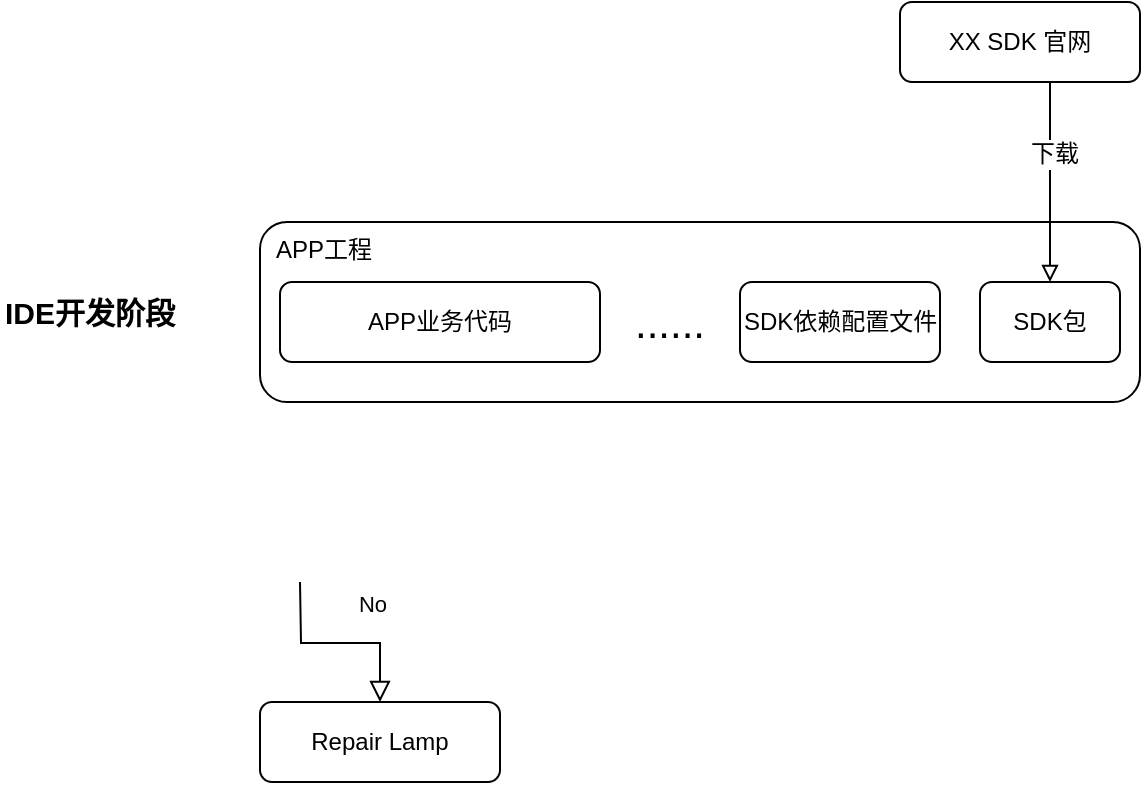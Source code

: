 <mxfile version="13.0.9" type="github">
  <diagram id="C5RBs43oDa-KdzZeNtuy" name="Page-1">
    <mxGraphModel dx="1422" dy="794" grid="1" gridSize="10" guides="1" tooltips="1" connect="1" arrows="1" fold="1" page="1" pageScale="1" pageWidth="827" pageHeight="1169" math="0" shadow="0">
      <root>
        <mxCell id="WIyWlLk6GJQsqaUBKTNV-0" />
        <mxCell id="WIyWlLk6GJQsqaUBKTNV-1" parent="WIyWlLk6GJQsqaUBKTNV-0" />
        <mxCell id="WIyWlLk6GJQsqaUBKTNV-3" value="&amp;nbsp; APP工程" style="rounded=1;whiteSpace=wrap;html=1;fontSize=12;glass=0;strokeWidth=1;shadow=0;align=left;verticalAlign=top;" parent="WIyWlLk6GJQsqaUBKTNV-1" vertex="1">
          <mxGeometry x="200" y="190" width="440" height="90" as="geometry" />
        </mxCell>
        <mxCell id="WIyWlLk6GJQsqaUBKTNV-8" value="No" style="rounded=0;html=1;jettySize=auto;orthogonalLoop=1;fontSize=11;endArrow=block;endFill=0;endSize=8;strokeWidth=1;shadow=0;labelBackgroundColor=none;edgeStyle=orthogonalEdgeStyle;" parent="WIyWlLk6GJQsqaUBKTNV-1" target="WIyWlLk6GJQsqaUBKTNV-11" edge="1">
          <mxGeometry x="0.333" y="20" relative="1" as="geometry">
            <mxPoint as="offset" />
            <mxPoint x="220" y="370" as="sourcePoint" />
          </mxGeometry>
        </mxCell>
        <mxCell id="WIyWlLk6GJQsqaUBKTNV-11" value="Repair Lamp" style="rounded=1;whiteSpace=wrap;html=1;fontSize=12;glass=0;strokeWidth=1;shadow=0;" parent="WIyWlLk6GJQsqaUBKTNV-1" vertex="1">
          <mxGeometry x="200" y="430" width="120" height="40" as="geometry" />
        </mxCell>
        <mxCell id="BQ5K8KIelSez1FVN6mCY-11" style="edgeStyle=orthogonalEdgeStyle;rounded=0;orthogonalLoop=1;jettySize=auto;html=1;exitX=0.5;exitY=1;exitDx=0;exitDy=0;endArrow=block;endFill=0;fontSize=15;" edge="1" parent="WIyWlLk6GJQsqaUBKTNV-1" source="BQ5K8KIelSez1FVN6mCY-0" target="BQ5K8KIelSez1FVN6mCY-9">
          <mxGeometry relative="1" as="geometry">
            <Array as="points">
              <mxPoint x="595" y="120" />
            </Array>
          </mxGeometry>
        </mxCell>
        <mxCell id="BQ5K8KIelSez1FVN6mCY-12" value="下载" style="edgeLabel;html=1;align=center;verticalAlign=middle;resizable=0;points=[];fontSize=12;" vertex="1" connectable="0" parent="BQ5K8KIelSez1FVN6mCY-11">
          <mxGeometry x="-0.113" y="2" relative="1" as="geometry">
            <mxPoint as="offset" />
          </mxGeometry>
        </mxCell>
        <mxCell id="BQ5K8KIelSez1FVN6mCY-0" value="XX SDK 官网" style="rounded=1;whiteSpace=wrap;html=1;fontSize=12;glass=0;strokeWidth=1;shadow=0;" vertex="1" parent="WIyWlLk6GJQsqaUBKTNV-1">
          <mxGeometry x="520" y="80" width="120" height="40" as="geometry" />
        </mxCell>
        <mxCell id="BQ5K8KIelSez1FVN6mCY-3" value="&lt;font style=&quot;font-size: 15px&quot;&gt;&lt;b&gt;IDE开发阶段&lt;/b&gt;&lt;/font&gt;" style="text;html=1;strokeColor=none;fillColor=none;align=center;verticalAlign=middle;whiteSpace=wrap;rounded=0;fontSize=15;" vertex="1" parent="WIyWlLk6GJQsqaUBKTNV-1">
          <mxGeometry x="70" y="215" width="90" height="40" as="geometry" />
        </mxCell>
        <mxCell id="BQ5K8KIelSez1FVN6mCY-5" value="APP业务代码" style="rounded=1;whiteSpace=wrap;html=1;align=center;" vertex="1" parent="WIyWlLk6GJQsqaUBKTNV-1">
          <mxGeometry x="210" y="220" width="160" height="40" as="geometry" />
        </mxCell>
        <mxCell id="BQ5K8KIelSez1FVN6mCY-8" value="SDK依赖配置文件" style="rounded=1;whiteSpace=wrap;html=1;align=left;" vertex="1" parent="WIyWlLk6GJQsqaUBKTNV-1">
          <mxGeometry x="440" y="220" width="100" height="40" as="geometry" />
        </mxCell>
        <mxCell id="BQ5K8KIelSez1FVN6mCY-9" value="SDK包" style="rounded=1;whiteSpace=wrap;html=1;align=center;" vertex="1" parent="WIyWlLk6GJQsqaUBKTNV-1">
          <mxGeometry x="560" y="220" width="70" height="40" as="geometry" />
        </mxCell>
        <mxCell id="BQ5K8KIelSez1FVN6mCY-10" value="&lt;font style=&quot;font-size: 21px&quot;&gt;......&lt;/font&gt;" style="rounded=1;whiteSpace=wrap;html=1;align=center;fillColor=none;gradientColor=none;strokeColor=none;" vertex="1" parent="WIyWlLk6GJQsqaUBKTNV-1">
          <mxGeometry x="380" y="220" width="50" height="40" as="geometry" />
        </mxCell>
      </root>
    </mxGraphModel>
  </diagram>
</mxfile>
